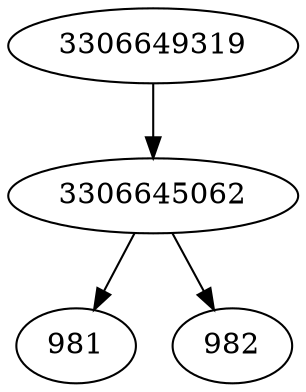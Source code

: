 strict digraph  {
3306645062;
981;
982;
3306649319;
3306645062 -> 981;
3306645062 -> 982;
3306649319 -> 3306645062;
}
